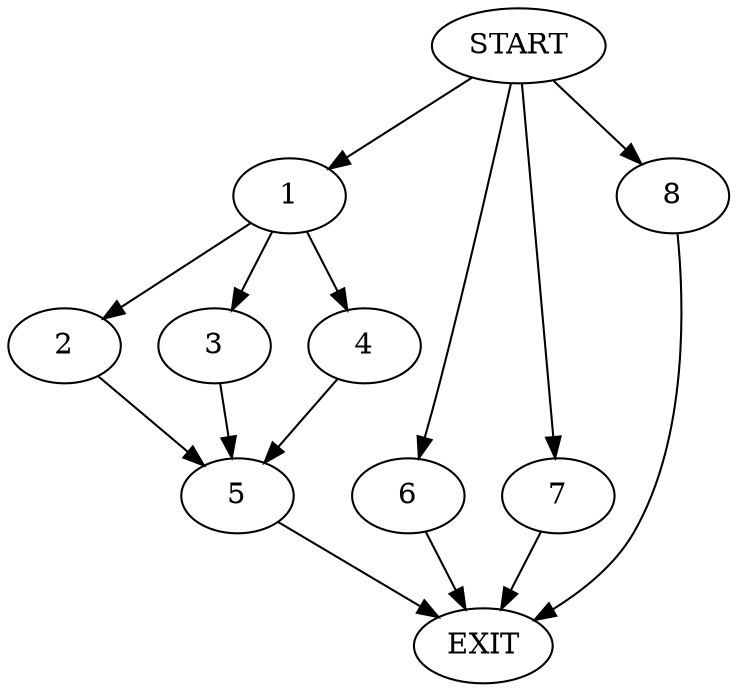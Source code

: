 digraph {
0 [label="START"]
9 [label="EXIT"]
0 -> 1
1 -> 2
1 -> 3
1 -> 4
2 -> 5
4 -> 5
3 -> 5
5 -> 9
0 -> 6
6 -> 9
0 -> 7
7 -> 9
0 -> 8
8 -> 9
}
